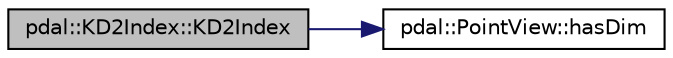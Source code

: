 digraph "pdal::KD2Index::KD2Index"
{
  edge [fontname="Helvetica",fontsize="10",labelfontname="Helvetica",labelfontsize="10"];
  node [fontname="Helvetica",fontsize="10",shape=record];
  rankdir="LR";
  Node1 [label="pdal::KD2Index::KD2Index",height=0.2,width=0.4,color="black", fillcolor="grey75", style="filled", fontcolor="black"];
  Node1 -> Node2 [color="midnightblue",fontsize="10",style="solid",fontname="Helvetica"];
  Node2 [label="pdal::PointView::hasDim",height=0.2,width=0.4,color="black", fillcolor="white", style="filled",URL="$classpdal_1_1PointView.html#aead96a4cd5514f632bca8993bc75e6ae"];
}
